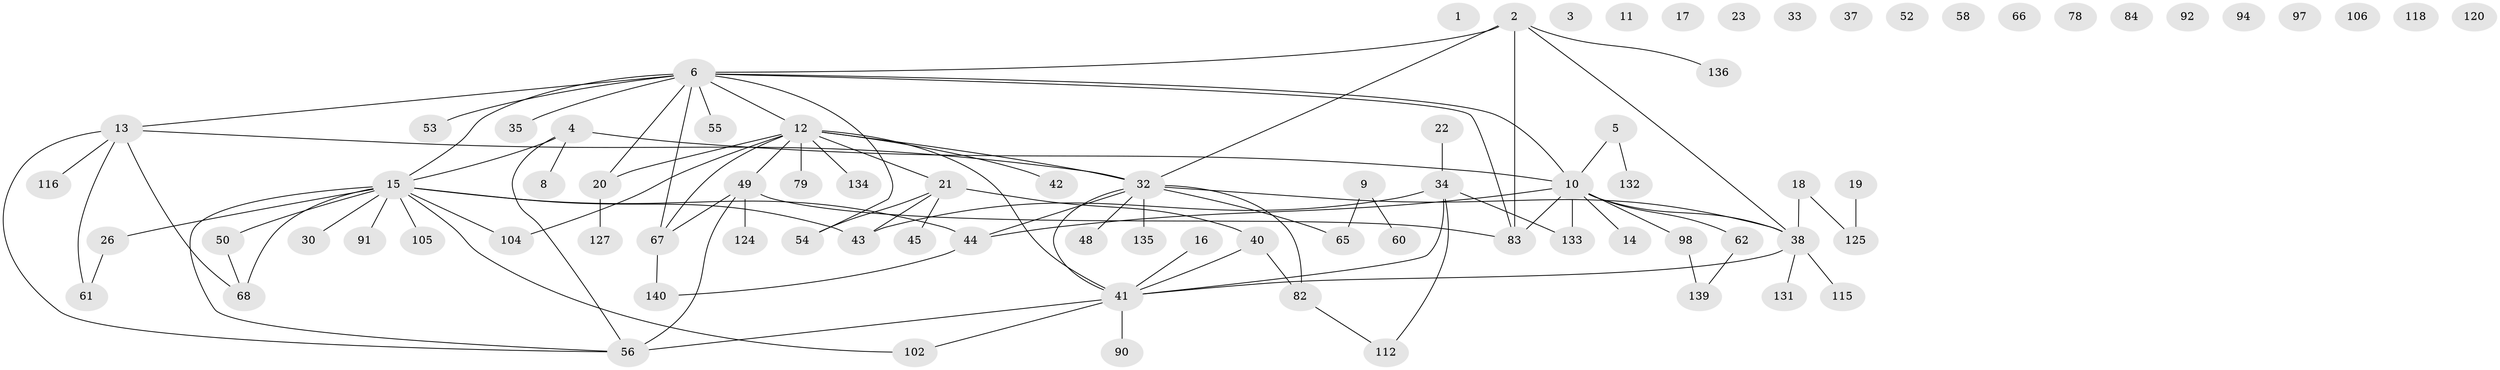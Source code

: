 // original degree distribution, {0: 0.1111111111111111, 2: 0.22916666666666666, 1: 0.2916666666666667, 4: 0.13194444444444445, 5: 0.06944444444444445, 3: 0.13194444444444445, 8: 0.006944444444444444, 7: 0.006944444444444444, 6: 0.020833333333333332}
// Generated by graph-tools (version 1.1) at 2025/13/03/09/25 04:13:04]
// undirected, 83 vertices, 97 edges
graph export_dot {
graph [start="1"]
  node [color=gray90,style=filled];
  1;
  2 [super="+80+109"];
  3;
  4 [super="+123"];
  5 [super="+70+107"];
  6 [super="+7+31+36+76"];
  8;
  9 [super="+24"];
  10 [super="+46+93+99+121"];
  11;
  12 [super="+39+88+128"];
  13 [super="+27+96"];
  14 [super="+73"];
  15 [super="+81+113+122+142+144"];
  16 [super="+129"];
  17;
  18 [super="+25"];
  19 [super="+59+141"];
  20 [super="+29"];
  21 [super="+119"];
  22 [super="+74"];
  23 [super="+85"];
  26 [super="+28"];
  30;
  32 [super="+51+63+101+138"];
  33 [super="+117"];
  34 [super="+126+137"];
  35;
  37;
  38 [super="+47+57+69+89"];
  40 [super="+108"];
  41 [super="+64+111"];
  42;
  43;
  44 [super="+75"];
  45;
  48;
  49 [super="+71+77+110"];
  50 [super="+95"];
  52;
  53;
  54;
  55;
  56 [super="+86+100"];
  58;
  60;
  61;
  62 [super="+143"];
  65;
  66;
  67 [super="+72+130"];
  68 [super="+87"];
  78;
  79;
  82 [super="+114"];
  83;
  84;
  90;
  91;
  92;
  94;
  97;
  98 [super="+103"];
  102;
  104;
  105;
  106;
  112;
  115;
  116;
  118;
  120;
  124;
  125;
  127;
  131;
  132;
  133;
  134;
  135;
  136;
  139;
  140;
  2 -- 32;
  2 -- 136;
  2 -- 83;
  2 -- 6;
  2 -- 38;
  4 -- 8;
  4 -- 10;
  4 -- 15;
  4 -- 56;
  5 -- 10;
  5 -- 132;
  6 -- 35;
  6 -- 83;
  6 -- 53;
  6 -- 54;
  6 -- 55;
  6 -- 10;
  6 -- 12;
  6 -- 13;
  6 -- 15;
  6 -- 20;
  6 -- 67;
  9 -- 65;
  9 -- 60;
  10 -- 83;
  10 -- 133;
  10 -- 44;
  10 -- 14;
  10 -- 38 [weight=2];
  10 -- 62;
  10 -- 98;
  12 -- 79;
  12 -- 104;
  12 -- 41;
  12 -- 42;
  12 -- 49;
  12 -- 134;
  12 -- 20;
  12 -- 21;
  12 -- 32;
  12 -- 67;
  13 -- 56;
  13 -- 61;
  13 -- 116;
  13 -- 32;
  13 -- 68;
  15 -- 56;
  15 -- 104;
  15 -- 68 [weight=2];
  15 -- 102;
  15 -- 26;
  15 -- 44;
  15 -- 105;
  15 -- 43;
  15 -- 91;
  15 -- 30;
  15 -- 50;
  16 -- 41;
  18 -- 125;
  18 -- 38;
  19 -- 125;
  20 -- 127;
  21 -- 54;
  21 -- 43;
  21 -- 45;
  21 -- 40;
  22 -- 34;
  26 -- 61;
  32 -- 135;
  32 -- 48;
  32 -- 65;
  32 -- 82;
  32 -- 41;
  32 -- 38 [weight=2];
  32 -- 44;
  34 -- 133;
  34 -- 43;
  34 -- 112;
  34 -- 41;
  38 -- 131;
  38 -- 41;
  38 -- 115;
  40 -- 41;
  40 -- 82;
  41 -- 102;
  41 -- 90;
  41 -- 56;
  44 -- 140;
  49 -- 83;
  49 -- 124;
  49 -- 56 [weight=2];
  49 -- 67;
  50 -- 68;
  62 -- 139;
  67 -- 140;
  82 -- 112;
  98 -- 139;
}
